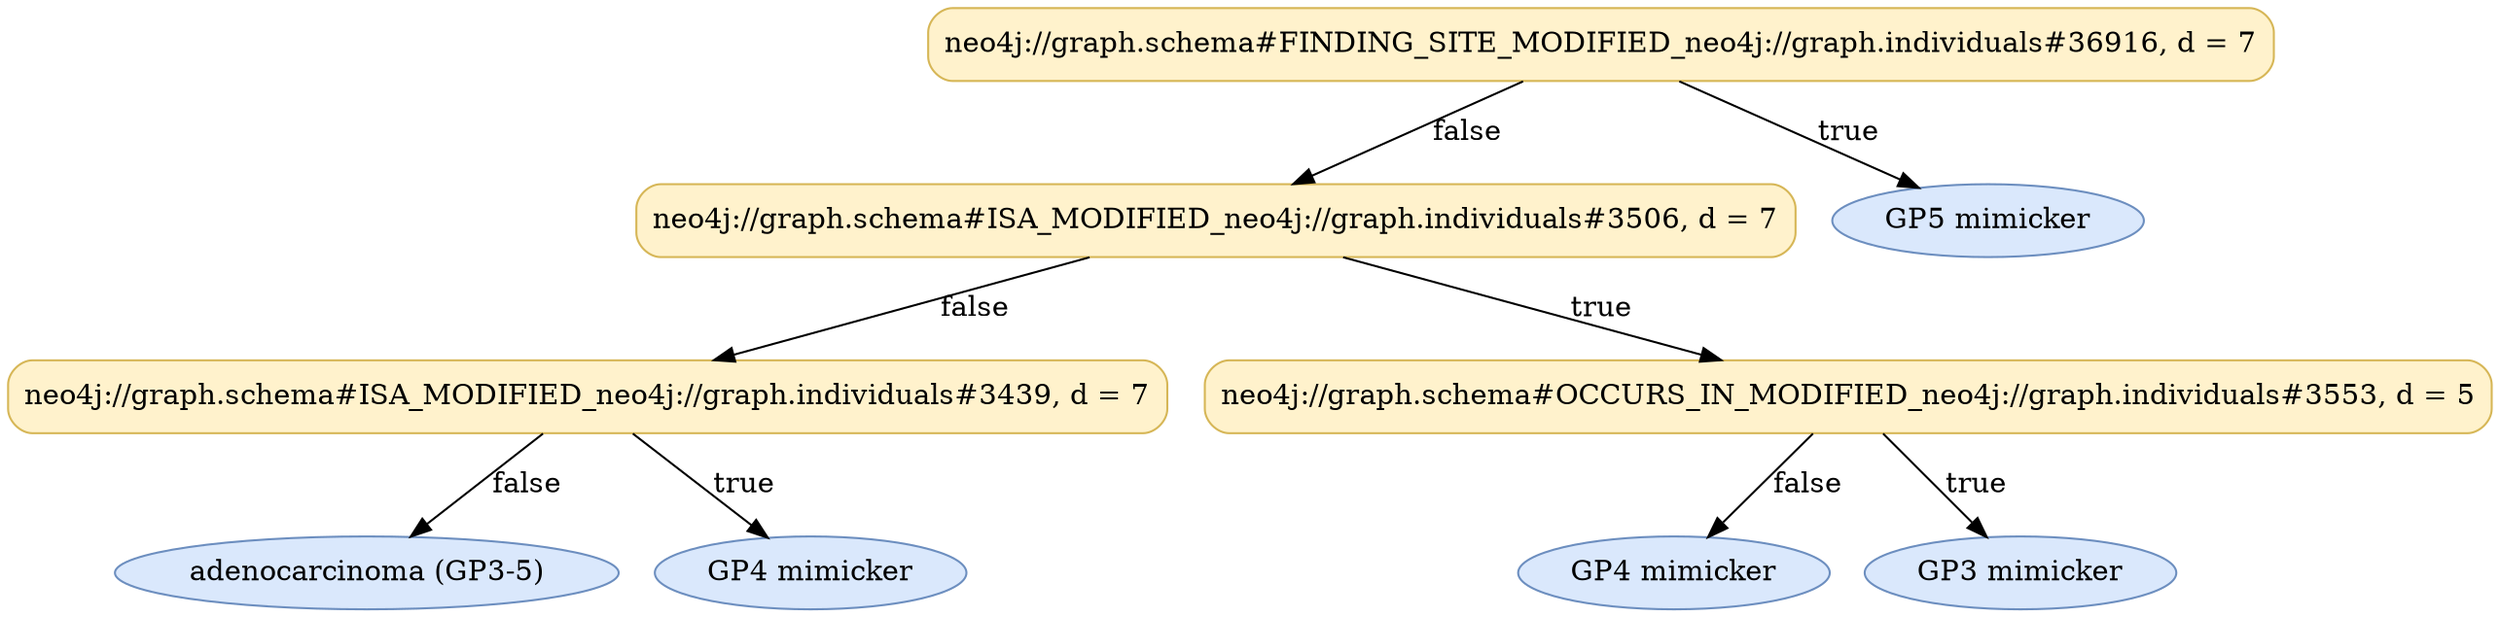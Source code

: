 digraph DT{
label=""
fontname="Times-Roman"
node[fontname="Times-Roman"];
Node1 [label="neo4j://graph.schema#FINDING_SITE_MODIFIED_neo4j://graph.individuals#36916, d = 7", fillcolor="#FFF2CC", color="#D6B656", style="rounded,filled", shape="box"];
Node2 [label="neo4j://graph.schema#ISA_MODIFIED_neo4j://graph.individuals#3506, d = 7", fillcolor="#FFF2CC", color="#D6B656", style="rounded,filled", shape="box"];
Node3 [label="neo4j://graph.schema#ISA_MODIFIED_neo4j://graph.individuals#3439, d = 7", fillcolor="#FFF2CC", color="#D6B656", style="rounded,filled", shape="box"];
Node4 [label="adenocarcinoma (GP3-5)", fillcolor="#DAE8FC", color="#6C8EBF", style="rounded,filled", shape="ellipse"];
Node3 -> Node4 [label="false"];
Node5 [label="GP4 mimicker", fillcolor="#DAE8FC", color="#6C8EBF", style="rounded,filled", shape="ellipse"];
Node3 -> Node5 [label="true"];
Node2 -> Node3 [label="false"];
Node6 [label="neo4j://graph.schema#OCCURS_IN_MODIFIED_neo4j://graph.individuals#3553, d = 5", fillcolor="#FFF2CC", color="#D6B656", style="rounded,filled", shape="box"];
Node7 [label="GP4 mimicker", fillcolor="#DAE8FC", color="#6C8EBF", style="rounded,filled", shape="ellipse"];
Node6 -> Node7 [label="false"];
Node8 [label="GP3 mimicker", fillcolor="#DAE8FC", color="#6C8EBF", style="rounded,filled", shape="ellipse"];
Node6 -> Node8 [label="true"];
Node2 -> Node6 [label="true"];
Node1 -> Node2 [label="false"];
Node9 [label="GP5 mimicker", fillcolor="#DAE8FC", color="#6C8EBF", style="rounded,filled", shape="ellipse"];
Node1 -> Node9 [label="true"];
}